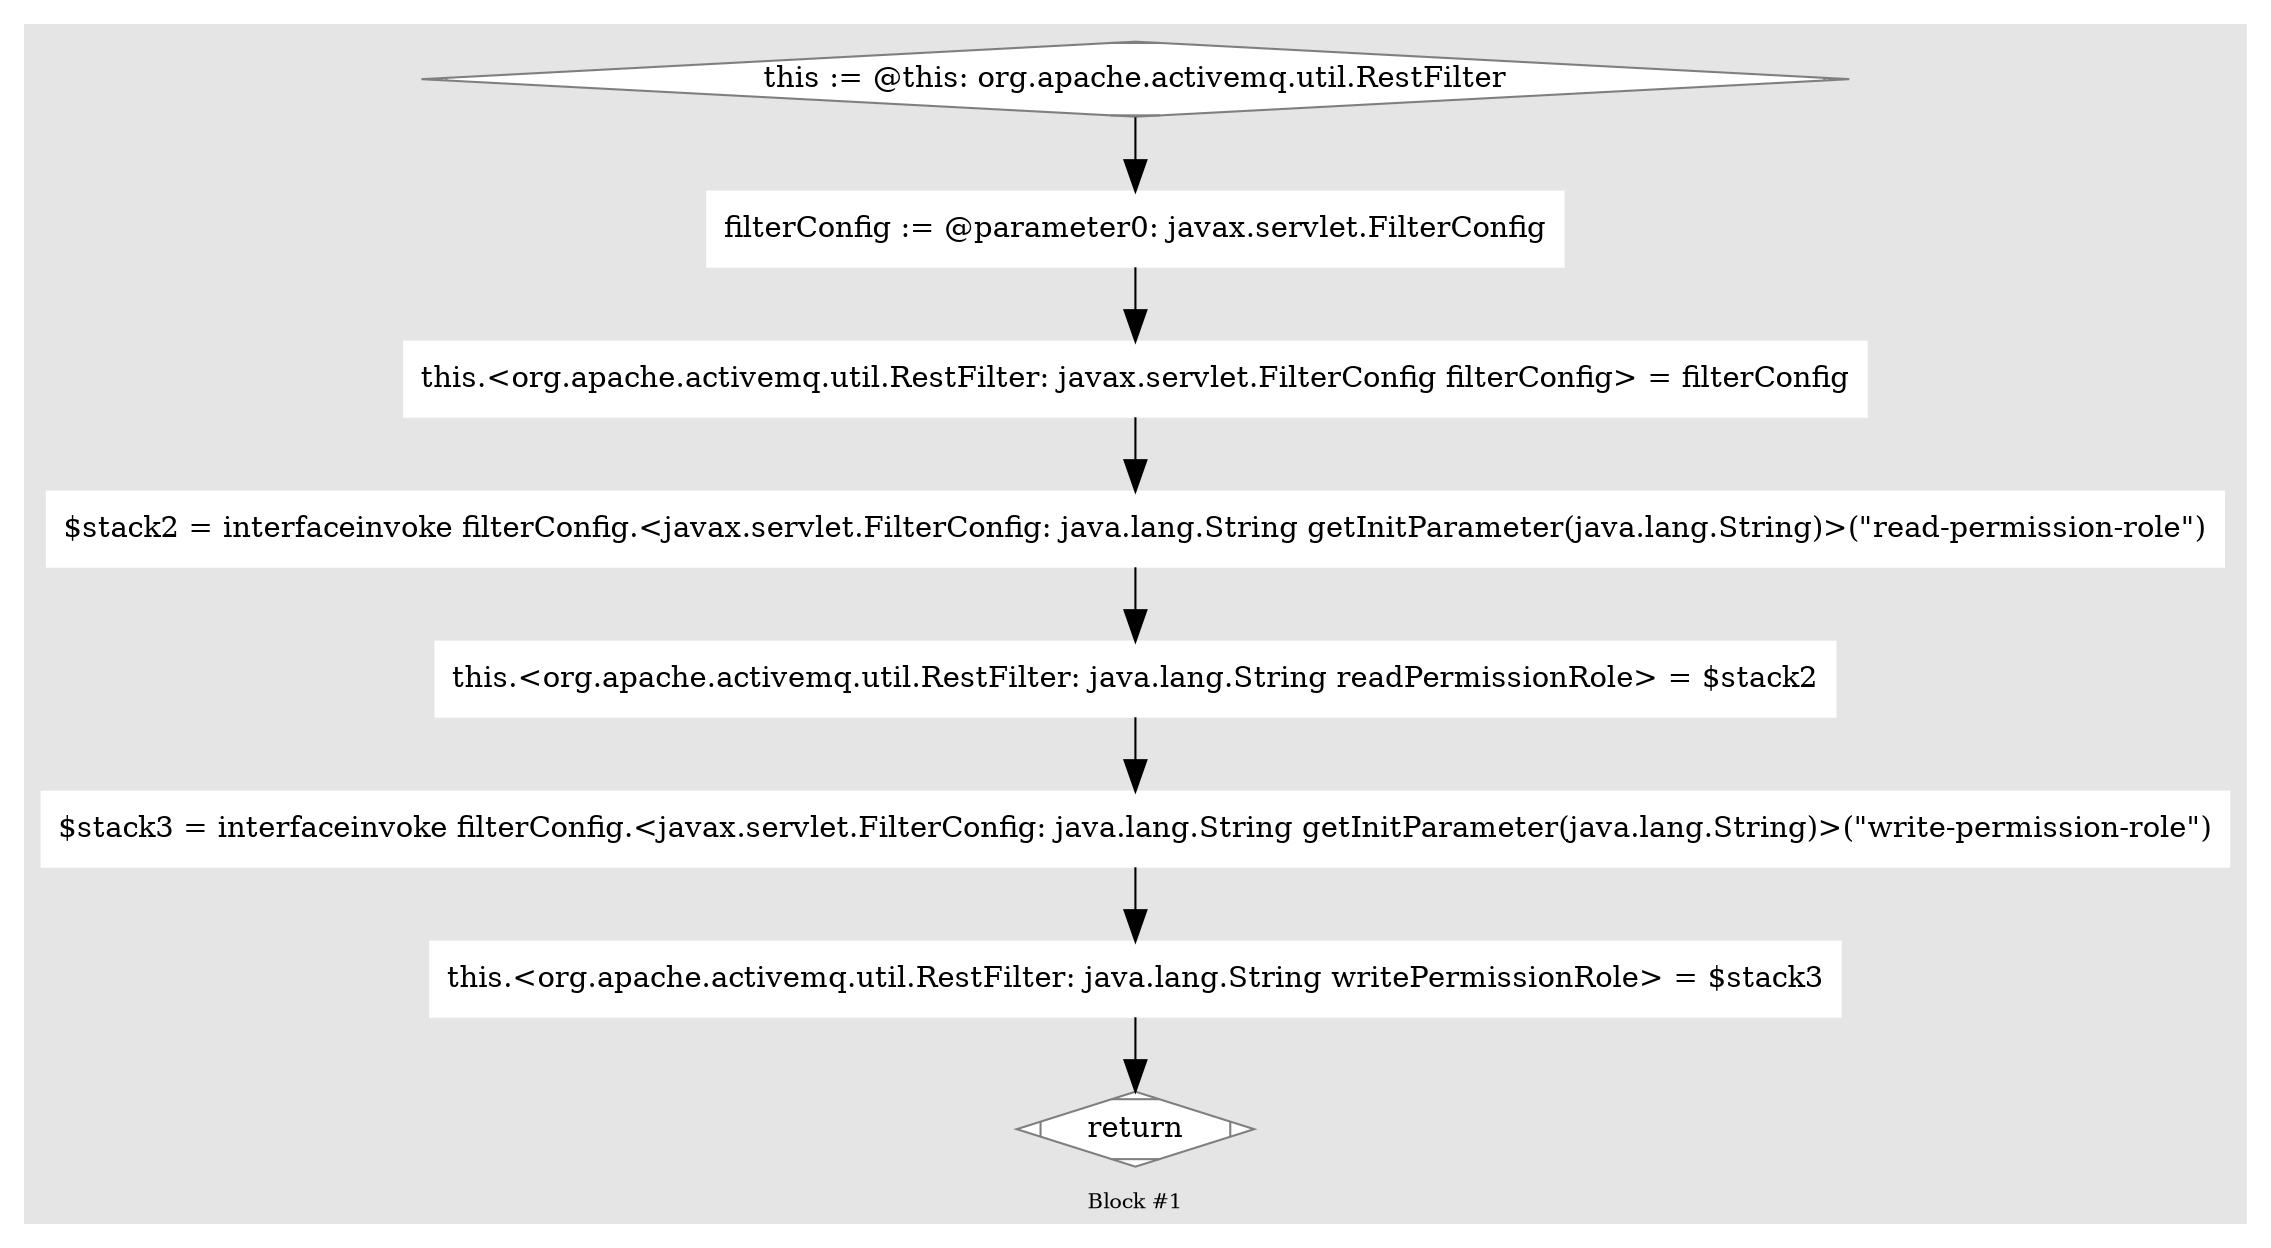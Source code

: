 digraph G {
	compound=true
	labelloc=b
	style=filled
	color=gray90
	node [shape=box,style=filled,color=white]
	edge [fontsize=10,arrowsize=1.5,fontcolor=grey40]
	fontsize=10

//  lines [66: 69] 
	subgraph cluster_1665197552 { 
		label = "Block #1"
		664070838[label="this := @this: org.apache.activemq.util.RestFilter",shape=Mdiamond,color=grey50,fillcolor=white]
		1158258131[label="filterConfig := @parameter0: javax.servlet.FilterConfig"]
		20853837[label="this.&lt;org.apache.activemq.util.RestFilter: javax.servlet.FilterConfig filterConfig&gt; = filterConfig"]
		42544488[label="$stack2 = interfaceinvoke filterConfig.&lt;javax.servlet.FilterConfig: java.lang.String getInitParameter(java.lang.String)&gt;(&quot;read-permission-role&quot;)"]
		14183023[label="this.&lt;org.apache.activemq.util.RestFilter: java.lang.String readPermissionRole&gt; = $stack2"]
		1664576493[label="$stack3 = interfaceinvoke filterConfig.&lt;javax.servlet.FilterConfig: java.lang.String getInitParameter(java.lang.String)&gt;(&quot;write-permission-role&quot;)"]
		1095088856[label="this.&lt;org.apache.activemq.util.RestFilter: java.lang.String writePermissionRole&gt; = $stack3"]
		914507705[label="return",shape=Mdiamond,color=grey50,fillcolor=white]

		664070838 -> 1158258131 -> 20853837 -> 42544488 -> 14183023 -> 1664576493 -> 1095088856 -> 914507705
	}

}